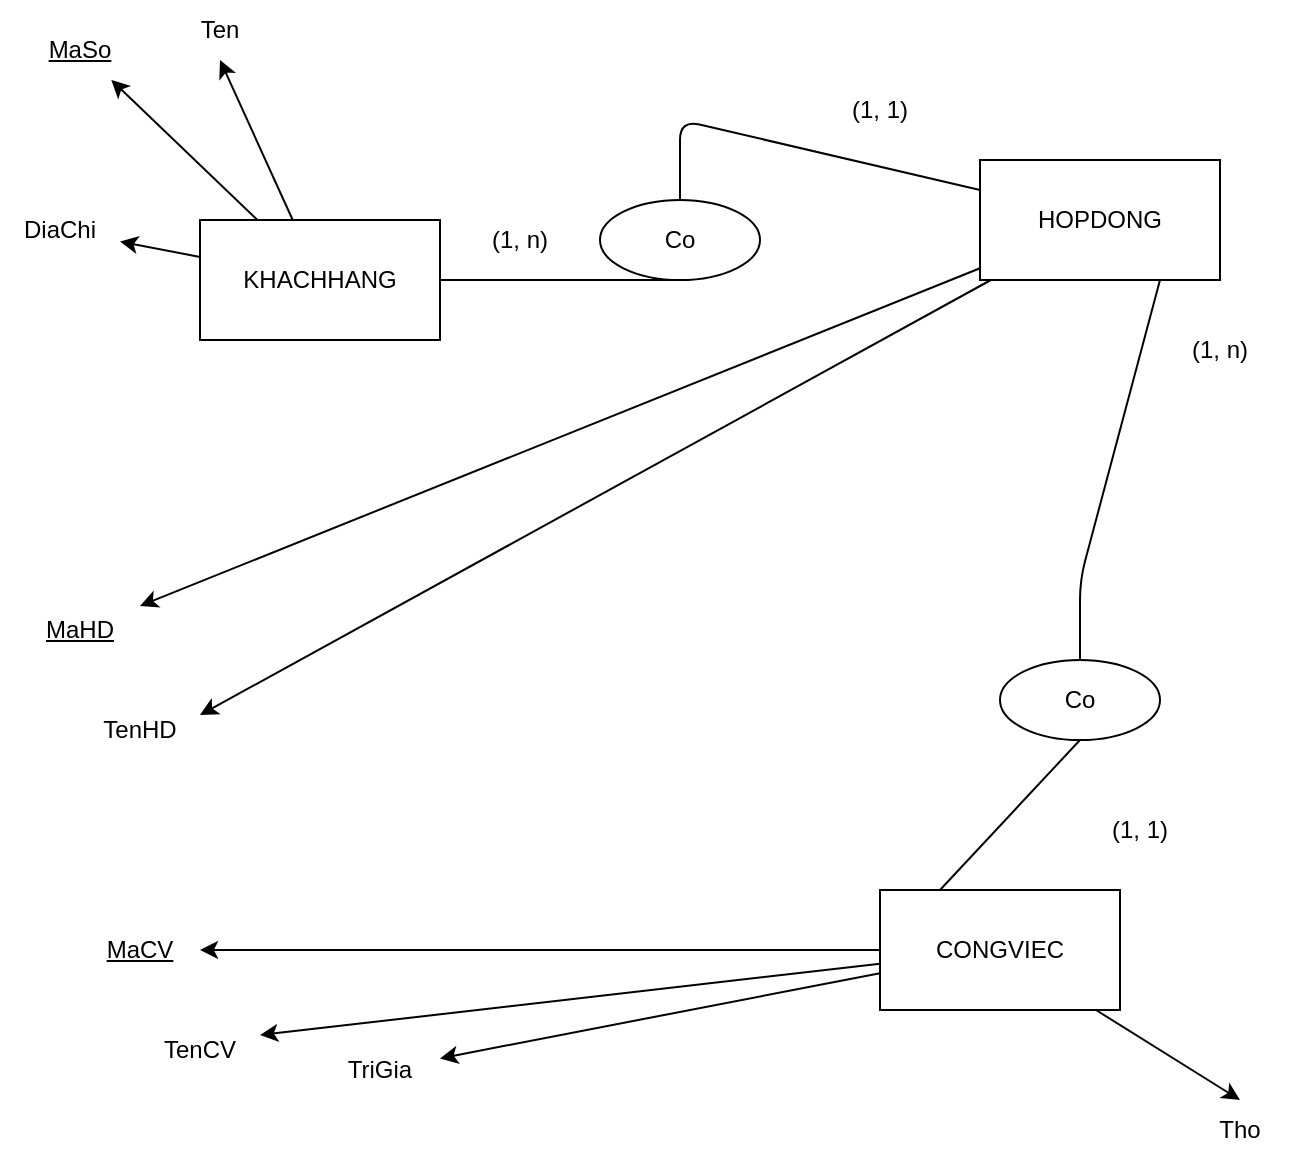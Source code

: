 <mxfile>
    <diagram id="MP60rcpUzXOGlJtbH_jB" name="Page-1">
        <mxGraphModel dx="696" dy="563" grid="1" gridSize="10" guides="1" tooltips="1" connect="1" arrows="1" fold="1" page="1" pageScale="1" pageWidth="850" pageHeight="1100" math="0" shadow="0">
            <root>
                <mxCell id="0"/>
                <mxCell id="1" parent="0"/>
                <mxCell id="8" style="edgeStyle=none;html=1;" edge="1" parent="1" source="2" target="7">
                    <mxGeometry relative="1" as="geometry"/>
                </mxCell>
                <mxCell id="9" style="edgeStyle=none;html=1;" edge="1" parent="1" source="2" target="5">
                    <mxGeometry relative="1" as="geometry"/>
                </mxCell>
                <mxCell id="10" style="edgeStyle=none;html=1;entryX=0.5;entryY=1;entryDx=0;entryDy=0;" edge="1" parent="1" source="2" target="6">
                    <mxGeometry relative="1" as="geometry"/>
                </mxCell>
                <mxCell id="2" value="KHACHHANG" style="rounded=0;whiteSpace=wrap;html=1;" vertex="1" parent="1">
                    <mxGeometry x="180" y="150" width="120" height="60" as="geometry"/>
                </mxCell>
                <mxCell id="13" style="edgeStyle=none;html=1;" edge="1" parent="1" source="3" target="11">
                    <mxGeometry relative="1" as="geometry"/>
                </mxCell>
                <mxCell id="14" style="edgeStyle=none;html=1;entryX=1;entryY=0.25;entryDx=0;entryDy=0;" edge="1" parent="1" source="3" target="12">
                    <mxGeometry relative="1" as="geometry"/>
                </mxCell>
                <mxCell id="3" value="HOPDONG" style="rounded=0;whiteSpace=wrap;html=1;" vertex="1" parent="1">
                    <mxGeometry x="570" y="120" width="120" height="60" as="geometry"/>
                </mxCell>
                <mxCell id="5" value="MaSo" style="text;html=1;strokeColor=none;fillColor=none;align=center;verticalAlign=middle;whiteSpace=wrap;rounded=0;fontStyle=4" vertex="1" parent="1">
                    <mxGeometry x="90" y="50" width="60" height="30" as="geometry"/>
                </mxCell>
                <mxCell id="6" value="Ten" style="text;html=1;strokeColor=none;fillColor=none;align=center;verticalAlign=middle;whiteSpace=wrap;rounded=0;" vertex="1" parent="1">
                    <mxGeometry x="160" y="40" width="60" height="30" as="geometry"/>
                </mxCell>
                <mxCell id="7" value="DiaChi" style="text;html=1;strokeColor=none;fillColor=none;align=center;verticalAlign=middle;whiteSpace=wrap;rounded=0;" vertex="1" parent="1">
                    <mxGeometry x="80" y="140" width="60" height="30" as="geometry"/>
                </mxCell>
                <mxCell id="11" value="MaHD" style="text;html=1;strokeColor=none;fillColor=none;align=center;verticalAlign=middle;whiteSpace=wrap;rounded=0;fontStyle=4" vertex="1" parent="1">
                    <mxGeometry x="90" y="340" width="60" height="30" as="geometry"/>
                </mxCell>
                <mxCell id="12" value="TenHD" style="text;html=1;strokeColor=none;fillColor=none;align=center;verticalAlign=middle;whiteSpace=wrap;rounded=0;" vertex="1" parent="1">
                    <mxGeometry x="120" y="390" width="60" height="30" as="geometry"/>
                </mxCell>
                <mxCell id="15" style="edgeStyle=none;html=1;" edge="1" parent="1" source="17" target="18">
                    <mxGeometry relative="1" as="geometry"/>
                </mxCell>
                <mxCell id="16" style="edgeStyle=none;html=1;entryX=1;entryY=0.25;entryDx=0;entryDy=0;" edge="1" parent="1" source="17" target="19">
                    <mxGeometry relative="1" as="geometry"/>
                </mxCell>
                <mxCell id="21" style="edgeStyle=none;html=1;" edge="1" parent="1" source="17" target="20">
                    <mxGeometry relative="1" as="geometry"/>
                </mxCell>
                <mxCell id="23" style="edgeStyle=none;html=1;entryX=0.5;entryY=0;entryDx=0;entryDy=0;" edge="1" parent="1" source="17" target="22">
                    <mxGeometry relative="1" as="geometry"/>
                </mxCell>
                <mxCell id="17" value="CONGVIEC" style="rounded=0;whiteSpace=wrap;html=1;" vertex="1" parent="1">
                    <mxGeometry x="520" y="485" width="120" height="60" as="geometry"/>
                </mxCell>
                <mxCell id="18" value="MaCV" style="text;html=1;strokeColor=none;fillColor=none;align=center;verticalAlign=middle;whiteSpace=wrap;rounded=0;fontStyle=4" vertex="1" parent="1">
                    <mxGeometry x="120" y="500" width="60" height="30" as="geometry"/>
                </mxCell>
                <mxCell id="19" value="TenCV" style="text;html=1;strokeColor=none;fillColor=none;align=center;verticalAlign=middle;whiteSpace=wrap;rounded=0;" vertex="1" parent="1">
                    <mxGeometry x="150" y="550" width="60" height="30" as="geometry"/>
                </mxCell>
                <mxCell id="20" value="TriGia" style="text;html=1;strokeColor=none;fillColor=none;align=center;verticalAlign=middle;whiteSpace=wrap;rounded=0;" vertex="1" parent="1">
                    <mxGeometry x="240" y="560" width="60" height="30" as="geometry"/>
                </mxCell>
                <mxCell id="22" value="Tho" style="text;html=1;strokeColor=none;fillColor=none;align=center;verticalAlign=middle;whiteSpace=wrap;rounded=0;" vertex="1" parent="1">
                    <mxGeometry x="670" y="590" width="60" height="30" as="geometry"/>
                </mxCell>
                <mxCell id="24" value="Co" style="ellipse;whiteSpace=wrap;html=1;" vertex="1" parent="1">
                    <mxGeometry x="580" y="370" width="80" height="40" as="geometry"/>
                </mxCell>
                <mxCell id="27" value="" style="endArrow=none;html=1;entryX=0.75;entryY=1;entryDx=0;entryDy=0;" edge="1" parent="1" source="24" target="3">
                    <mxGeometry width="50" height="50" relative="1" as="geometry">
                        <mxPoint x="210" y="370" as="sourcePoint"/>
                        <mxPoint x="260" y="320" as="targetPoint"/>
                        <Array as="points">
                            <mxPoint x="620" y="330"/>
                        </Array>
                    </mxGeometry>
                </mxCell>
                <mxCell id="31" value="" style="endArrow=none;html=1;exitX=0.25;exitY=0;exitDx=0;exitDy=0;entryX=0.5;entryY=1;entryDx=0;entryDy=0;" edge="1" parent="1" source="17" target="24">
                    <mxGeometry width="50" height="50" relative="1" as="geometry">
                        <mxPoint x="215" y="420" as="sourcePoint"/>
                        <mxPoint x="265" y="370" as="targetPoint"/>
                    </mxGeometry>
                </mxCell>
                <mxCell id="32" value="(1, n)" style="text;html=1;strokeColor=none;fillColor=none;align=center;verticalAlign=middle;whiteSpace=wrap;rounded=0;" vertex="1" parent="1">
                    <mxGeometry x="660" y="200" width="60" height="30" as="geometry"/>
                </mxCell>
                <mxCell id="33" value="(1, 1)" style="text;html=1;strokeColor=none;fillColor=none;align=center;verticalAlign=middle;whiteSpace=wrap;rounded=0;" vertex="1" parent="1">
                    <mxGeometry x="620" y="440" width="60" height="30" as="geometry"/>
                </mxCell>
                <mxCell id="35" value="Co" style="ellipse;whiteSpace=wrap;html=1;" vertex="1" parent="1">
                    <mxGeometry x="380" y="140" width="80" height="40" as="geometry"/>
                </mxCell>
                <mxCell id="36" value="" style="endArrow=none;html=1;entryX=0;entryY=0.25;entryDx=0;entryDy=0;" edge="1" parent="1" source="35" target="3">
                    <mxGeometry width="50" height="50" relative="1" as="geometry">
                        <mxPoint x="10" y="140" as="sourcePoint"/>
                        <mxPoint x="460" y="-50" as="targetPoint"/>
                        <Array as="points">
                            <mxPoint x="420" y="100"/>
                        </Array>
                    </mxGeometry>
                </mxCell>
                <mxCell id="37" value="" style="endArrow=none;html=1;entryX=0.5;entryY=1;entryDx=0;entryDy=0;" edge="1" parent="1" target="35" source="2">
                    <mxGeometry width="50" height="50" relative="1" as="geometry">
                        <mxPoint x="350" y="255" as="sourcePoint"/>
                        <mxPoint x="65" y="140" as="targetPoint"/>
                    </mxGeometry>
                </mxCell>
                <mxCell id="38" value="(1, n)" style="text;html=1;strokeColor=none;fillColor=none;align=center;verticalAlign=middle;whiteSpace=wrap;rounded=0;" vertex="1" parent="1">
                    <mxGeometry x="310" y="145" width="60" height="30" as="geometry"/>
                </mxCell>
                <mxCell id="39" value="(1, 1)" style="text;html=1;strokeColor=none;fillColor=none;align=center;verticalAlign=middle;whiteSpace=wrap;rounded=0;" vertex="1" parent="1">
                    <mxGeometry x="490" y="80" width="60" height="30" as="geometry"/>
                </mxCell>
            </root>
        </mxGraphModel>
    </diagram>
</mxfile>